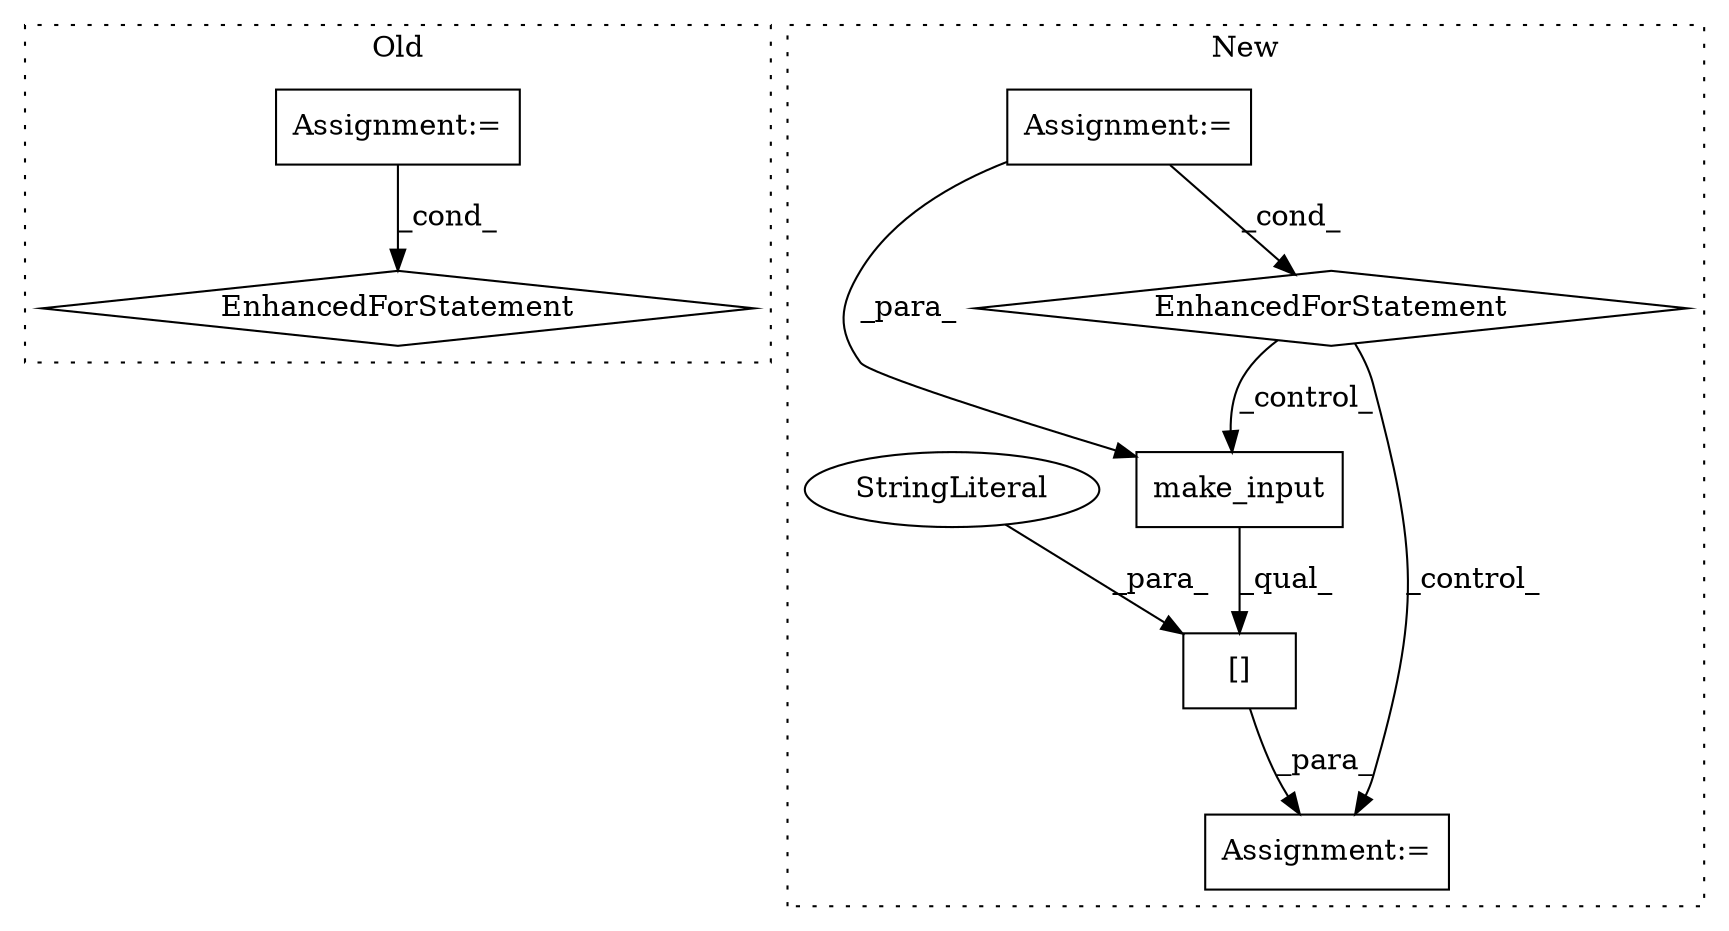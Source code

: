 digraph G {
subgraph cluster0 {
1 [label="EnhancedForStatement" a="70" s="1391,1500" l="93,2" shape="diamond"];
3 [label="Assignment:=" a="7" s="1391,1500" l="93,2" shape="box"];
label = "Old";
style="dotted";
}
subgraph cluster1 {
2 [label="make_input" a="32" s="1700,1726" l="11,1" shape="box"];
4 [label="Assignment:=" a="7" s="1551,1623" l="53,2" shape="box"];
5 [label="EnhancedForStatement" a="70" s="1551,1623" l="53,2" shape="diamond"];
6 [label="[]" a="2" s="1831,1842" l="5,1" shape="box"];
7 [label="StringLiteral" a="45" s="1836" l="6" shape="ellipse"];
8 [label="Assignment:=" a="7" s="1830" l="1" shape="box"];
label = "New";
style="dotted";
}
2 -> 6 [label="_qual_"];
3 -> 1 [label="_cond_"];
4 -> 5 [label="_cond_"];
4 -> 2 [label="_para_"];
5 -> 8 [label="_control_"];
5 -> 2 [label="_control_"];
6 -> 8 [label="_para_"];
7 -> 6 [label="_para_"];
}